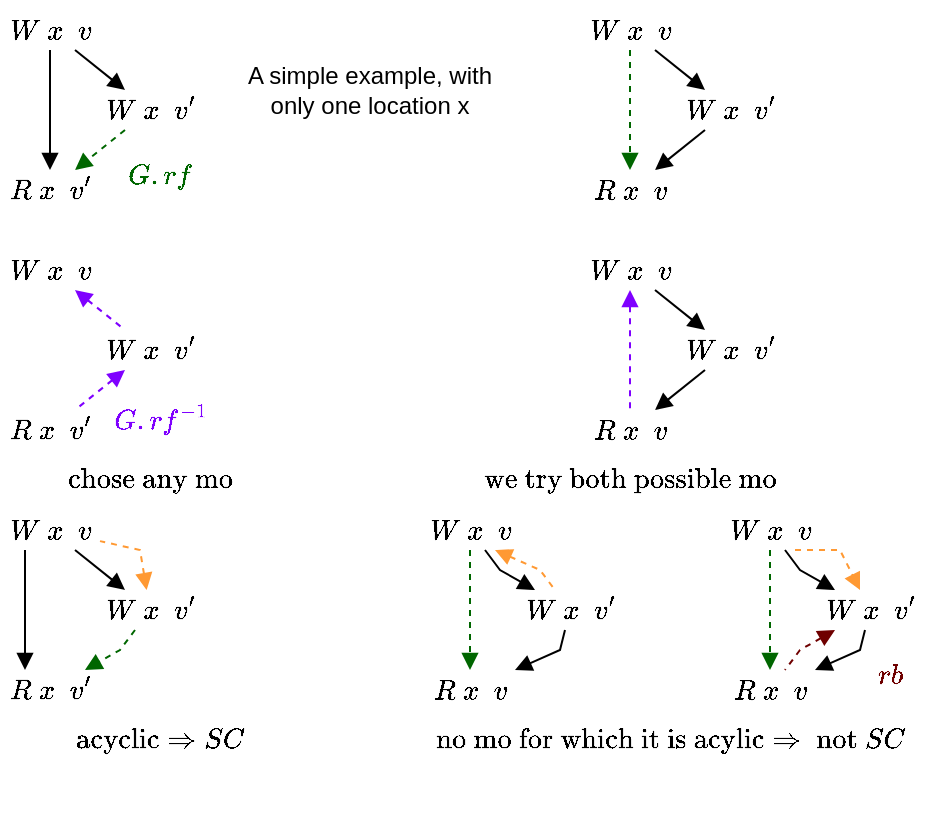 <mxfile version="20.3.0" type="device"><diagram id="ooBMTgME_IlI2M5g3vc9" name="Page-1"><mxGraphModel dx="1218" dy="592" grid="1" gridSize="10" guides="1" tooltips="1" connect="1" arrows="1" fold="1" page="1" pageScale="1" pageWidth="827" pageHeight="1169" math="1" shadow="0"><root><mxCell id="0"/><mxCell id="1" parent="0"/><mxCell id="Q-Lg5fxO5e-0D1qVgEwW-20" style="edgeStyle=none;rounded=0;orthogonalLoop=1;jettySize=auto;html=1;exitX=0.5;exitY=1;exitDx=0;exitDy=0;entryX=0.5;entryY=0;entryDx=0;entryDy=0;strokeColor=#000000;fontColor=#FF9933;endArrow=block;endFill=1;" edge="1" parent="1" source="Q-Lg5fxO5e-0D1qVgEwW-14" target="Q-Lg5fxO5e-0D1qVgEwW-16"><mxGeometry relative="1" as="geometry"/></mxCell><mxCell id="Q-Lg5fxO5e-0D1qVgEwW-14" value="$$W \ x \ \ v$$" style="text;html=1;strokeColor=none;fillColor=none;align=center;verticalAlign=middle;whiteSpace=wrap;rounded=0;" vertex="1" parent="1"><mxGeometry x="10" y="20" width="50" height="20" as="geometry"/></mxCell><mxCell id="Q-Lg5fxO5e-0D1qVgEwW-15" value="$$W \ x \ \ v'$$" style="text;html=1;strokeColor=none;fillColor=none;align=center;verticalAlign=middle;whiteSpace=wrap;rounded=0;" vertex="1" parent="1"><mxGeometry x="60" y="60" width="50" height="20" as="geometry"/></mxCell><mxCell id="Q-Lg5fxO5e-0D1qVgEwW-16" value="$$R \ x \ \ v'$$" style="text;html=1;strokeColor=none;fillColor=none;align=center;verticalAlign=middle;whiteSpace=wrap;rounded=0;" vertex="1" parent="1"><mxGeometry x="10" y="100" width="50" height="20" as="geometry"/></mxCell><mxCell id="Q-Lg5fxO5e-0D1qVgEwW-17" style="rounded=0;orthogonalLoop=1;jettySize=auto;html=1;dashed=1;strokeColor=#006600;endArrow=block;endFill=1;" edge="1" parent="1" source="Q-Lg5fxO5e-0D1qVgEwW-15" target="Q-Lg5fxO5e-0D1qVgEwW-16"><mxGeometry relative="1" as="geometry"><mxPoint x="-144.0" y="60" as="sourcePoint"/><mxPoint x="-144.0" y="100" as="targetPoint"/></mxGeometry></mxCell><mxCell id="Q-Lg5fxO5e-0D1qVgEwW-21" style="edgeStyle=none;rounded=0;orthogonalLoop=1;jettySize=auto;html=1;dashed=1;strokeColor=#7F00FF;fontColor=#FF9933;endArrow=none;endFill=0;startArrow=block;startFill=1;" edge="1" parent="1" source="Q-Lg5fxO5e-0D1qVgEwW-23" target="Q-Lg5fxO5e-0D1qVgEwW-24"><mxGeometry relative="1" as="geometry"/></mxCell><mxCell id="Q-Lg5fxO5e-0D1qVgEwW-23" value="$$W \ x \ \ v$$" style="text;html=1;strokeColor=none;fillColor=none;align=center;verticalAlign=middle;whiteSpace=wrap;rounded=0;" vertex="1" parent="1"><mxGeometry x="10" y="140" width="50" height="20" as="geometry"/></mxCell><mxCell id="Q-Lg5fxO5e-0D1qVgEwW-24" value="$$W \ x \ \ v'$$" style="text;html=1;strokeColor=none;fillColor=none;align=center;verticalAlign=middle;whiteSpace=wrap;rounded=0;" vertex="1" parent="1"><mxGeometry x="60" y="180" width="50" height="20" as="geometry"/></mxCell><mxCell id="Q-Lg5fxO5e-0D1qVgEwW-25" value="$$R \ x \ \ v'$$" style="text;html=1;strokeColor=none;fillColor=none;align=center;verticalAlign=middle;whiteSpace=wrap;rounded=0;" vertex="1" parent="1"><mxGeometry x="10" y="220" width="50" height="20" as="geometry"/></mxCell><mxCell id="Q-Lg5fxO5e-0D1qVgEwW-26" style="rounded=0;orthogonalLoop=1;jettySize=auto;html=1;dashed=1;strokeColor=#7F00FF;endArrow=none;endFill=0;startArrow=block;startFill=1;" edge="1" parent="1" source="Q-Lg5fxO5e-0D1qVgEwW-24" target="Q-Lg5fxO5e-0D1qVgEwW-25"><mxGeometry relative="1" as="geometry"><mxPoint x="-144.0" y="180" as="sourcePoint"/><mxPoint x="-144.0" y="220" as="targetPoint"/></mxGeometry></mxCell><mxCell id="Q-Lg5fxO5e-0D1qVgEwW-27" value="$$G.rf^{-1}$$" style="text;html=1;strokeColor=none;fillColor=none;align=center;verticalAlign=middle;whiteSpace=wrap;rounded=0;fontColor=#7F00FF;" vertex="1" parent="1"><mxGeometry x="60" y="210" width="60" height="30" as="geometry"/></mxCell><mxCell id="Q-Lg5fxO5e-0D1qVgEwW-29" value="$$W \ x \ \ v$$" style="text;html=1;strokeColor=none;fillColor=none;align=center;verticalAlign=middle;whiteSpace=wrap;rounded=0;" vertex="1" parent="1"><mxGeometry x="10" y="270" width="50" height="20" as="geometry"/></mxCell><mxCell id="Q-Lg5fxO5e-0D1qVgEwW-30" value="$$W \ x \ \ v'$$" style="text;html=1;strokeColor=none;fillColor=none;align=center;verticalAlign=middle;whiteSpace=wrap;rounded=0;" vertex="1" parent="1"><mxGeometry x="60" y="310" width="50" height="20" as="geometry"/></mxCell><mxCell id="Q-Lg5fxO5e-0D1qVgEwW-31" value="$$R \ x \ \ v'$$" style="text;html=1;strokeColor=none;fillColor=none;align=center;verticalAlign=middle;whiteSpace=wrap;rounded=0;" vertex="1" parent="1"><mxGeometry x="10" y="350" width="50" height="20" as="geometry"/></mxCell><mxCell id="Q-Lg5fxO5e-0D1qVgEwW-36" style="edgeStyle=none;rounded=0;orthogonalLoop=1;jettySize=auto;html=1;dashed=1;strokeColor=#006600;fontColor=#FF9933;endArrow=block;endFill=1;" edge="1" parent="1" source="Q-Lg5fxO5e-0D1qVgEwW-30" target="Q-Lg5fxO5e-0D1qVgEwW-31"><mxGeometry relative="1" as="geometry"><mxPoint x="-212.5" y="300" as="sourcePoint"/><mxPoint x="-187.5" y="320" as="targetPoint"/><Array as="points"><mxPoint x="70" y="340"/></Array></mxGeometry></mxCell><mxCell id="Q-Lg5fxO5e-0D1qVgEwW-37" style="edgeStyle=none;rounded=0;orthogonalLoop=1;jettySize=auto;html=1;strokeColor=#000000;fontColor=#FF9933;endArrow=block;endFill=1;entryX=0.25;entryY=0;entryDx=0;entryDy=0;exitX=0.25;exitY=1;exitDx=0;exitDy=0;" edge="1" parent="1" source="Q-Lg5fxO5e-0D1qVgEwW-29" target="Q-Lg5fxO5e-0D1qVgEwW-31"><mxGeometry relative="1" as="geometry"><mxPoint x="-225" y="300" as="sourcePoint"/><mxPoint x="-225" y="360" as="targetPoint"/></mxGeometry></mxCell><mxCell id="Q-Lg5fxO5e-0D1qVgEwW-39" style="rounded=0;orthogonalLoop=1;jettySize=auto;html=1;dashed=1;strokeColor=#FF9933;endArrow=none;endFill=0;startArrow=block;startFill=1;" edge="1" parent="1" source="Q-Lg5fxO5e-0D1qVgEwW-30" target="Q-Lg5fxO5e-0D1qVgEwW-29"><mxGeometry relative="1" as="geometry"><mxPoint x="130" y="250" as="sourcePoint"/><mxPoint x="100" y="260" as="targetPoint"/><Array as="points"><mxPoint x="80" y="290"/></Array></mxGeometry></mxCell><mxCell id="Q-Lg5fxO5e-0D1qVgEwW-40" style="edgeStyle=none;rounded=0;orthogonalLoop=1;jettySize=auto;html=1;strokeColor=#000000;fontColor=#FF9933;endArrow=block;endFill=1;" edge="1" parent="1" source="Q-Lg5fxO5e-0D1qVgEwW-14" target="Q-Lg5fxO5e-0D1qVgEwW-15"><mxGeometry relative="1" as="geometry"><mxPoint x="45" y="50" as="sourcePoint"/><mxPoint x="45" y="110" as="targetPoint"/></mxGeometry></mxCell><mxCell id="Q-Lg5fxO5e-0D1qVgEwW-41" style="edgeStyle=none;rounded=0;orthogonalLoop=1;jettySize=auto;html=1;strokeColor=#000000;fontColor=#FF9933;endArrow=block;endFill=1;" edge="1" parent="1" source="Q-Lg5fxO5e-0D1qVgEwW-29" target="Q-Lg5fxO5e-0D1qVgEwW-30"><mxGeometry relative="1" as="geometry"><mxPoint x="32.5" y="300" as="sourcePoint"/><mxPoint x="32.5" y="360" as="targetPoint"/></mxGeometry></mxCell><mxCell id="Q-Lg5fxO5e-0D1qVgEwW-43" value="$$W \ x \ \ v$$" style="text;html=1;strokeColor=none;fillColor=none;align=center;verticalAlign=middle;whiteSpace=wrap;rounded=0;" vertex="1" parent="1"><mxGeometry x="300" y="20" width="50" height="20" as="geometry"/></mxCell><mxCell id="Q-Lg5fxO5e-0D1qVgEwW-44" value="$$W \ x \ \ v'$$" style="text;html=1;strokeColor=none;fillColor=none;align=center;verticalAlign=middle;whiteSpace=wrap;rounded=0;" vertex="1" parent="1"><mxGeometry x="350" y="60" width="50" height="20" as="geometry"/></mxCell><mxCell id="Q-Lg5fxO5e-0D1qVgEwW-45" value="$$R \ x \ \ v$$" style="text;html=1;strokeColor=none;fillColor=none;align=center;verticalAlign=middle;whiteSpace=wrap;rounded=0;" vertex="1" parent="1"><mxGeometry x="300" y="100" width="50" height="20" as="geometry"/></mxCell><mxCell id="Q-Lg5fxO5e-0D1qVgEwW-46" style="rounded=0;orthogonalLoop=1;jettySize=auto;html=1;dashed=1;strokeColor=#006600;endArrow=block;endFill=1;" edge="1" parent="1" source="Q-Lg5fxO5e-0D1qVgEwW-43" target="Q-Lg5fxO5e-0D1qVgEwW-45"><mxGeometry relative="1" as="geometry"><mxPoint x="146.0" y="60" as="sourcePoint"/><mxPoint x="146.0" y="100" as="targetPoint"/></mxGeometry></mxCell><mxCell id="Q-Lg5fxO5e-0D1qVgEwW-47" style="edgeStyle=none;rounded=0;orthogonalLoop=1;jettySize=auto;html=1;strokeColor=#000000;fontColor=#FF9933;endArrow=block;endFill=1;" edge="1" parent="1" source="Q-Lg5fxO5e-0D1qVgEwW-43" target="Q-Lg5fxO5e-0D1qVgEwW-44"><mxGeometry relative="1" as="geometry"><mxPoint x="335" y="50" as="sourcePoint"/><mxPoint x="335" y="110" as="targetPoint"/></mxGeometry></mxCell><mxCell id="Q-Lg5fxO5e-0D1qVgEwW-48" style="edgeStyle=none;rounded=0;orthogonalLoop=1;jettySize=auto;html=1;strokeColor=#000000;fontColor=#FF9933;endArrow=block;endFill=1;" edge="1" parent="1" source="Q-Lg5fxO5e-0D1qVgEwW-44" target="Q-Lg5fxO5e-0D1qVgEwW-45"><mxGeometry relative="1" as="geometry"><mxPoint x="347.5" y="50" as="sourcePoint"/><mxPoint x="372.5" y="70" as="targetPoint"/></mxGeometry></mxCell><mxCell id="Q-Lg5fxO5e-0D1qVgEwW-49" value="$$W \ x \ \ v$$" style="text;html=1;strokeColor=none;fillColor=none;align=center;verticalAlign=middle;whiteSpace=wrap;rounded=0;" vertex="1" parent="1"><mxGeometry x="300" y="140" width="50" height="20" as="geometry"/></mxCell><mxCell id="Q-Lg5fxO5e-0D1qVgEwW-50" value="$$W \ x \ \ v'$$" style="text;html=1;strokeColor=none;fillColor=none;align=center;verticalAlign=middle;whiteSpace=wrap;rounded=0;" vertex="1" parent="1"><mxGeometry x="350" y="180" width="50" height="20" as="geometry"/></mxCell><mxCell id="Q-Lg5fxO5e-0D1qVgEwW-51" value="$$R \ x \ \ v$$" style="text;html=1;strokeColor=none;fillColor=none;align=center;verticalAlign=middle;whiteSpace=wrap;rounded=0;" vertex="1" parent="1"><mxGeometry x="300" y="220" width="50" height="20" as="geometry"/></mxCell><mxCell id="Q-Lg5fxO5e-0D1qVgEwW-52" style="rounded=0;orthogonalLoop=1;jettySize=auto;html=1;dashed=1;strokeColor=#7F00FF;endArrow=none;endFill=0;startArrow=block;startFill=1;" edge="1" parent="1" source="Q-Lg5fxO5e-0D1qVgEwW-49" target="Q-Lg5fxO5e-0D1qVgEwW-51"><mxGeometry relative="1" as="geometry"><mxPoint x="146.0" y="180" as="sourcePoint"/><mxPoint x="146.0" y="220" as="targetPoint"/></mxGeometry></mxCell><mxCell id="Q-Lg5fxO5e-0D1qVgEwW-53" style="edgeStyle=none;rounded=0;orthogonalLoop=1;jettySize=auto;html=1;strokeColor=#000000;fontColor=#FF9933;endArrow=block;endFill=1;" edge="1" parent="1" source="Q-Lg5fxO5e-0D1qVgEwW-49" target="Q-Lg5fxO5e-0D1qVgEwW-50"><mxGeometry relative="1" as="geometry"><mxPoint x="335" y="170" as="sourcePoint"/><mxPoint x="335" y="230" as="targetPoint"/></mxGeometry></mxCell><mxCell id="Q-Lg5fxO5e-0D1qVgEwW-54" style="edgeStyle=none;rounded=0;orthogonalLoop=1;jettySize=auto;html=1;strokeColor=#000000;fontColor=#FF9933;endArrow=block;endFill=1;" edge="1" parent="1" source="Q-Lg5fxO5e-0D1qVgEwW-50" target="Q-Lg5fxO5e-0D1qVgEwW-51"><mxGeometry relative="1" as="geometry"><mxPoint x="347.5" y="170" as="sourcePoint"/><mxPoint x="372.5" y="190" as="targetPoint"/></mxGeometry></mxCell><mxCell id="Q-Lg5fxO5e-0D1qVgEwW-55" value="$$\text{chose any mo}$$" style="text;html=1;strokeColor=none;fillColor=none;align=center;verticalAlign=middle;whiteSpace=wrap;rounded=0;fontColor=#000000;" vertex="1" parent="1"><mxGeometry x="40" y="240" width="90" height="30" as="geometry"/></mxCell><mxCell id="Q-Lg5fxO5e-0D1qVgEwW-56" value="$$\text{acyclic} \Rightarrow SC$$" style="text;html=1;strokeColor=none;fillColor=none;align=center;verticalAlign=middle;whiteSpace=wrap;rounded=0;fontColor=#000000;" vertex="1" parent="1"><mxGeometry x="45" y="370" width="90" height="30" as="geometry"/></mxCell><mxCell id="Q-Lg5fxO5e-0D1qVgEwW-57" value="$$W \ x \ \ v$$" style="text;html=1;strokeColor=none;fillColor=none;align=center;verticalAlign=middle;whiteSpace=wrap;rounded=0;" vertex="1" parent="1"><mxGeometry x="370" y="270" width="50" height="20" as="geometry"/></mxCell><mxCell id="Q-Lg5fxO5e-0D1qVgEwW-58" value="$$W \ x \ \ v'$$" style="text;html=1;strokeColor=none;fillColor=none;align=center;verticalAlign=middle;whiteSpace=wrap;rounded=0;" vertex="1" parent="1"><mxGeometry x="420" y="310" width="50" height="20" as="geometry"/></mxCell><mxCell id="Q-Lg5fxO5e-0D1qVgEwW-59" value="$$R \ x \ \ v$$" style="text;html=1;strokeColor=none;fillColor=none;align=center;verticalAlign=middle;whiteSpace=wrap;rounded=0;" vertex="1" parent="1"><mxGeometry x="370" y="350" width="50" height="20" as="geometry"/></mxCell><mxCell id="Q-Lg5fxO5e-0D1qVgEwW-60" style="rounded=0;orthogonalLoop=1;jettySize=auto;html=1;dashed=1;strokeColor=#6F0000;endArrow=none;endFill=0;startArrow=block;startFill=1;fillColor=#a20025;" edge="1" parent="1" source="Q-Lg5fxO5e-0D1qVgEwW-58" target="Q-Lg5fxO5e-0D1qVgEwW-59"><mxGeometry relative="1" as="geometry"><mxPoint x="216.0" y="310" as="sourcePoint"/><mxPoint x="216.0" y="350" as="targetPoint"/><Array as="points"><mxPoint x="410" y="340"/></Array></mxGeometry></mxCell><mxCell id="Q-Lg5fxO5e-0D1qVgEwW-61" style="edgeStyle=none;rounded=0;orthogonalLoop=1;jettySize=auto;html=1;strokeColor=#000000;fontColor=#FF9933;endArrow=block;endFill=1;" edge="1" parent="1" source="Q-Lg5fxO5e-0D1qVgEwW-57" target="Q-Lg5fxO5e-0D1qVgEwW-58"><mxGeometry relative="1" as="geometry"><mxPoint x="405" y="300" as="sourcePoint"/><mxPoint x="405" y="360" as="targetPoint"/><Array as="points"><mxPoint x="410" y="300"/></Array></mxGeometry></mxCell><mxCell id="Q-Lg5fxO5e-0D1qVgEwW-62" style="edgeStyle=none;rounded=0;orthogonalLoop=1;jettySize=auto;html=1;strokeColor=#000000;fontColor=#FF9933;endArrow=block;endFill=1;" edge="1" parent="1" source="Q-Lg5fxO5e-0D1qVgEwW-58" target="Q-Lg5fxO5e-0D1qVgEwW-59"><mxGeometry relative="1" as="geometry"><mxPoint x="417.5" y="300" as="sourcePoint"/><mxPoint x="442.5" y="320" as="targetPoint"/><Array as="points"><mxPoint x="440" y="340"/></Array></mxGeometry></mxCell><mxCell id="Q-Lg5fxO5e-0D1qVgEwW-64" style="rounded=0;orthogonalLoop=1;jettySize=auto;html=1;exitX=0.75;exitY=1;exitDx=0;exitDy=0;dashed=1;strokeColor=#FF9933;endArrow=block;endFill=1;" edge="1" parent="1" source="Q-Lg5fxO5e-0D1qVgEwW-57" target="Q-Lg5fxO5e-0D1qVgEwW-58"><mxGeometry relative="1" as="geometry"><mxPoint x="35" y="190" as="sourcePoint"/><mxPoint x="35" y="230" as="targetPoint"/><Array as="points"><mxPoint x="430" y="290"/></Array></mxGeometry></mxCell><mxCell id="Q-Lg5fxO5e-0D1qVgEwW-65" style="rounded=0;orthogonalLoop=1;jettySize=auto;html=1;dashed=1;strokeColor=#006600;endArrow=block;endFill=1;" edge="1" parent="1" source="Q-Lg5fxO5e-0D1qVgEwW-57" target="Q-Lg5fxO5e-0D1qVgEwW-59"><mxGeometry relative="1" as="geometry"><mxPoint x="145" y="300" as="sourcePoint"/><mxPoint x="145" y="360" as="targetPoint"/></mxGeometry></mxCell><mxCell id="Q-Lg5fxO5e-0D1qVgEwW-67" value="$$W \ x \ \ v$$" style="text;html=1;strokeColor=none;fillColor=none;align=center;verticalAlign=middle;whiteSpace=wrap;rounded=0;" vertex="1" parent="1"><mxGeometry x="220" y="270" width="50" height="20" as="geometry"/></mxCell><mxCell id="Q-Lg5fxO5e-0D1qVgEwW-68" value="$$W \ x \ \ v'$$" style="text;html=1;strokeColor=none;fillColor=none;align=center;verticalAlign=middle;whiteSpace=wrap;rounded=0;" vertex="1" parent="1"><mxGeometry x="270" y="310" width="50" height="20" as="geometry"/></mxCell><mxCell id="Q-Lg5fxO5e-0D1qVgEwW-69" value="$$R \ x \ \ v$$" style="text;html=1;strokeColor=none;fillColor=none;align=center;verticalAlign=middle;whiteSpace=wrap;rounded=0;" vertex="1" parent="1"><mxGeometry x="220" y="350" width="50" height="20" as="geometry"/></mxCell><mxCell id="Q-Lg5fxO5e-0D1qVgEwW-71" style="edgeStyle=none;rounded=0;orthogonalLoop=1;jettySize=auto;html=1;strokeColor=#000000;fontColor=#FF9933;endArrow=block;endFill=1;" edge="1" parent="1" source="Q-Lg5fxO5e-0D1qVgEwW-67" target="Q-Lg5fxO5e-0D1qVgEwW-68"><mxGeometry relative="1" as="geometry"><mxPoint x="255" y="300" as="sourcePoint"/><mxPoint x="255" y="360" as="targetPoint"/><Array as="points"><mxPoint x="260" y="300"/></Array></mxGeometry></mxCell><mxCell id="Q-Lg5fxO5e-0D1qVgEwW-72" style="edgeStyle=none;rounded=0;orthogonalLoop=1;jettySize=auto;html=1;strokeColor=#000000;fontColor=#FF9933;endArrow=block;endFill=1;" edge="1" parent="1" source="Q-Lg5fxO5e-0D1qVgEwW-68" target="Q-Lg5fxO5e-0D1qVgEwW-69"><mxGeometry relative="1" as="geometry"><mxPoint x="267.5" y="300" as="sourcePoint"/><mxPoint x="292.5" y="320" as="targetPoint"/><Array as="points"><mxPoint x="290" y="340"/></Array></mxGeometry></mxCell><mxCell id="Q-Lg5fxO5e-0D1qVgEwW-73" style="rounded=0;orthogonalLoop=1;jettySize=auto;html=1;exitX=0.75;exitY=1;exitDx=0;exitDy=0;dashed=1;strokeColor=#FF9933;endArrow=none;endFill=0;startArrow=block;startFill=1;" edge="1" parent="1" source="Q-Lg5fxO5e-0D1qVgEwW-67" target="Q-Lg5fxO5e-0D1qVgEwW-68"><mxGeometry relative="1" as="geometry"><mxPoint x="-115" y="190" as="sourcePoint"/><mxPoint x="-115" y="230" as="targetPoint"/><Array as="points"><mxPoint x="280" y="300"/></Array></mxGeometry></mxCell><mxCell id="Q-Lg5fxO5e-0D1qVgEwW-74" style="rounded=0;orthogonalLoop=1;jettySize=auto;html=1;dashed=1;strokeColor=#006600;endArrow=block;endFill=1;" edge="1" parent="1" source="Q-Lg5fxO5e-0D1qVgEwW-67" target="Q-Lg5fxO5e-0D1qVgEwW-69"><mxGeometry relative="1" as="geometry"><mxPoint x="-5" y="300" as="sourcePoint"/><mxPoint x="-5" y="360" as="targetPoint"/></mxGeometry></mxCell><mxCell id="Q-Lg5fxO5e-0D1qVgEwW-76" value="$$rb$$" style="text;html=1;strokeColor=none;fillColor=none;align=center;verticalAlign=middle;whiteSpace=wrap;rounded=0;fontColor=#6F0000;" vertex="1" parent="1"><mxGeometry x="430" y="340" width="50" height="25" as="geometry"/></mxCell><mxCell id="Q-Lg5fxO5e-0D1qVgEwW-77" value="$$\text{no mo for which it is acylic} \Rightarrow \text{ not }SC$$" style="text;html=1;strokeColor=none;fillColor=none;align=center;verticalAlign=middle;whiteSpace=wrap;rounded=0;fontColor=#000000;" vertex="1" parent="1"><mxGeometry x="300" y="370" width="90" height="30" as="geometry"/></mxCell><mxCell id="Q-Lg5fxO5e-0D1qVgEwW-78" value="$$\text{we try both possible mo}$$" style="text;html=1;strokeColor=none;fillColor=none;align=center;verticalAlign=middle;whiteSpace=wrap;rounded=0;fontColor=#000000;" vertex="1" parent="1"><mxGeometry x="280" y="240" width="90" height="30" as="geometry"/></mxCell><mxCell id="Q-Lg5fxO5e-0D1qVgEwW-79" value="$$G.rf$$" style="text;html=1;strokeColor=none;fillColor=none;align=center;verticalAlign=middle;whiteSpace=wrap;rounded=0;fontColor=#006600;" vertex="1" parent="1"><mxGeometry x="65" y="90" width="50" height="25" as="geometry"/></mxCell><mxCell id="Q-Lg5fxO5e-0D1qVgEwW-80" value="A simple example, with only one location x" style="text;html=1;strokeColor=none;fillColor=none;align=center;verticalAlign=middle;whiteSpace=wrap;rounded=0;fontColor=#000000;" vertex="1" parent="1"><mxGeometry x="130" y="50" width="130" height="20" as="geometry"/></mxCell></root></mxGraphModel></diagram></mxfile>